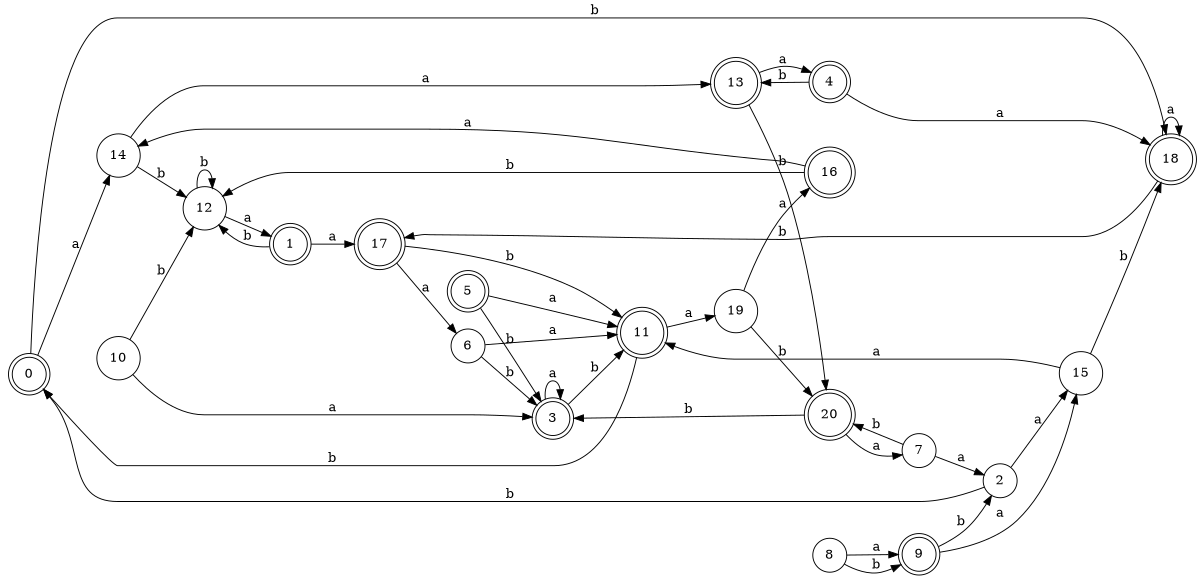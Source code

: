 digraph n17_4 {
__start0 [label="" shape="none"];

rankdir=LR;
size="8,5";

s0 [style="rounded,filled", color="black", fillcolor="white" shape="doublecircle", label="0"];
s1 [style="rounded,filled", color="black", fillcolor="white" shape="doublecircle", label="1"];
s2 [style="filled", color="black", fillcolor="white" shape="circle", label="2"];
s3 [style="rounded,filled", color="black", fillcolor="white" shape="doublecircle", label="3"];
s4 [style="rounded,filled", color="black", fillcolor="white" shape="doublecircle", label="4"];
s5 [style="rounded,filled", color="black", fillcolor="white" shape="doublecircle", label="5"];
s6 [style="filled", color="black", fillcolor="white" shape="circle", label="6"];
s7 [style="filled", color="black", fillcolor="white" shape="circle", label="7"];
s8 [style="filled", color="black", fillcolor="white" shape="circle", label="8"];
s9 [style="rounded,filled", color="black", fillcolor="white" shape="doublecircle", label="9"];
s10 [style="filled", color="black", fillcolor="white" shape="circle", label="10"];
s11 [style="rounded,filled", color="black", fillcolor="white" shape="doublecircle", label="11"];
s12 [style="filled", color="black", fillcolor="white" shape="circle", label="12"];
s13 [style="rounded,filled", color="black", fillcolor="white" shape="doublecircle", label="13"];
s14 [style="filled", color="black", fillcolor="white" shape="circle", label="14"];
s15 [style="filled", color="black", fillcolor="white" shape="circle", label="15"];
s16 [style="rounded,filled", color="black", fillcolor="white" shape="doublecircle", label="16"];
s17 [style="rounded,filled", color="black", fillcolor="white" shape="doublecircle", label="17"];
s18 [style="rounded,filled", color="black", fillcolor="white" shape="doublecircle", label="18"];
s19 [style="filled", color="black", fillcolor="white" shape="circle", label="19"];
s20 [style="rounded,filled", color="black", fillcolor="white" shape="doublecircle", label="20"];
s0 -> s14 [label="a"];
s0 -> s18 [label="b"];
s1 -> s17 [label="a"];
s1 -> s12 [label="b"];
s2 -> s15 [label="a"];
s2 -> s0 [label="b"];
s3 -> s3 [label="a"];
s3 -> s11 [label="b"];
s4 -> s18 [label="a"];
s4 -> s13 [label="b"];
s5 -> s11 [label="a"];
s5 -> s3 [label="b"];
s6 -> s11 [label="a"];
s6 -> s3 [label="b"];
s7 -> s2 [label="a"];
s7 -> s20 [label="b"];
s8 -> s9 [label="a"];
s8 -> s9 [label="b"];
s9 -> s15 [label="a"];
s9 -> s2 [label="b"];
s10 -> s3 [label="a"];
s10 -> s12 [label="b"];
s11 -> s19 [label="a"];
s11 -> s0 [label="b"];
s12 -> s1 [label="a"];
s12 -> s12 [label="b"];
s13 -> s4 [label="a"];
s13 -> s20 [label="b"];
s14 -> s13 [label="a"];
s14 -> s12 [label="b"];
s15 -> s11 [label="a"];
s15 -> s18 [label="b"];
s16 -> s14 [label="a"];
s16 -> s12 [label="b"];
s17 -> s6 [label="a"];
s17 -> s11 [label="b"];
s18 -> s18 [label="a"];
s18 -> s17 [label="b"];
s19 -> s16 [label="a"];
s19 -> s20 [label="b"];
s20 -> s7 [label="a"];
s20 -> s3 [label="b"];

}